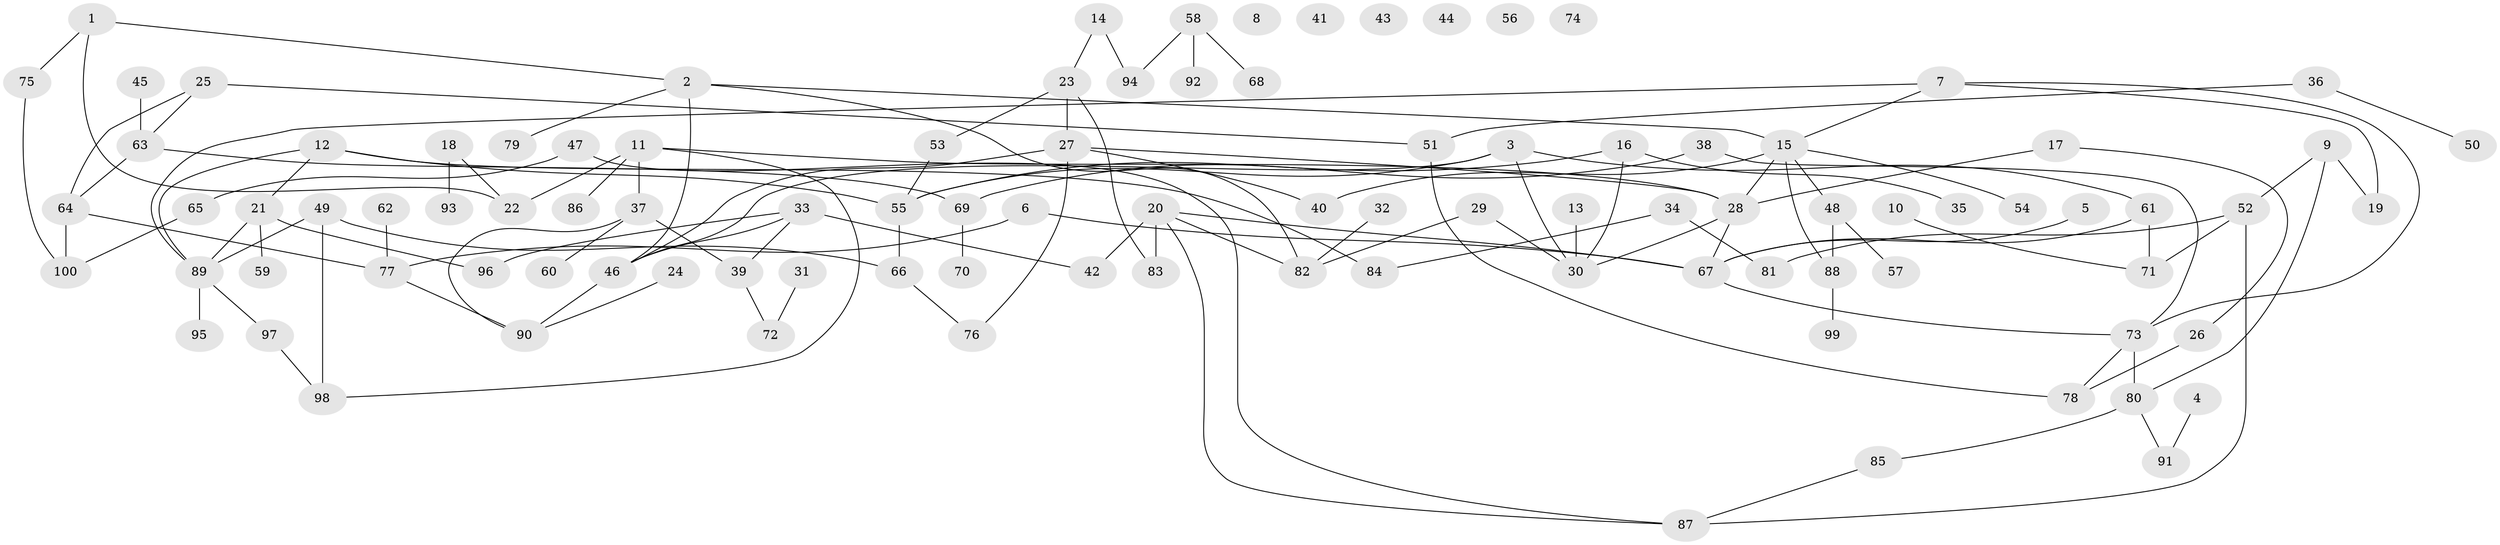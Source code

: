 // coarse degree distribution, {3: 0.2, 4: 0.12307692307692308, 7: 0.046153846153846156, 1: 0.18461538461538463, 5: 0.12307692307692308, 2: 0.2153846153846154, 0: 0.09230769230769231, 6: 0.015384615384615385}
// Generated by graph-tools (version 1.1) at 2025/23/03/03/25 07:23:24]
// undirected, 100 vertices, 127 edges
graph export_dot {
graph [start="1"]
  node [color=gray90,style=filled];
  1;
  2;
  3;
  4;
  5;
  6;
  7;
  8;
  9;
  10;
  11;
  12;
  13;
  14;
  15;
  16;
  17;
  18;
  19;
  20;
  21;
  22;
  23;
  24;
  25;
  26;
  27;
  28;
  29;
  30;
  31;
  32;
  33;
  34;
  35;
  36;
  37;
  38;
  39;
  40;
  41;
  42;
  43;
  44;
  45;
  46;
  47;
  48;
  49;
  50;
  51;
  52;
  53;
  54;
  55;
  56;
  57;
  58;
  59;
  60;
  61;
  62;
  63;
  64;
  65;
  66;
  67;
  68;
  69;
  70;
  71;
  72;
  73;
  74;
  75;
  76;
  77;
  78;
  79;
  80;
  81;
  82;
  83;
  84;
  85;
  86;
  87;
  88;
  89;
  90;
  91;
  92;
  93;
  94;
  95;
  96;
  97;
  98;
  99;
  100;
  1 -- 2;
  1 -- 22;
  1 -- 75;
  2 -- 15;
  2 -- 46;
  2 -- 79;
  2 -- 82;
  3 -- 30;
  3 -- 46;
  3 -- 55;
  3 -- 61;
  4 -- 91;
  5 -- 67;
  6 -- 67;
  6 -- 77;
  7 -- 15;
  7 -- 19;
  7 -- 73;
  7 -- 89;
  9 -- 19;
  9 -- 52;
  9 -- 80;
  10 -- 71;
  11 -- 22;
  11 -- 28;
  11 -- 37;
  11 -- 86;
  11 -- 98;
  12 -- 21;
  12 -- 55;
  12 -- 84;
  12 -- 89;
  13 -- 30;
  14 -- 23;
  14 -- 94;
  15 -- 28;
  15 -- 40;
  15 -- 48;
  15 -- 54;
  15 -- 88;
  16 -- 30;
  16 -- 35;
  16 -- 55;
  17 -- 26;
  17 -- 28;
  18 -- 22;
  18 -- 93;
  20 -- 42;
  20 -- 67;
  20 -- 82;
  20 -- 83;
  20 -- 87;
  21 -- 59;
  21 -- 89;
  21 -- 96;
  23 -- 27;
  23 -- 53;
  23 -- 83;
  24 -- 90;
  25 -- 51;
  25 -- 63;
  25 -- 64;
  26 -- 78;
  27 -- 28;
  27 -- 40;
  27 -- 46;
  27 -- 76;
  28 -- 30;
  28 -- 67;
  29 -- 30;
  29 -- 82;
  31 -- 72;
  32 -- 82;
  33 -- 39;
  33 -- 42;
  33 -- 46;
  33 -- 96;
  34 -- 81;
  34 -- 84;
  36 -- 50;
  36 -- 51;
  37 -- 39;
  37 -- 60;
  37 -- 90;
  38 -- 69;
  38 -- 73;
  39 -- 72;
  45 -- 63;
  46 -- 90;
  47 -- 65;
  47 -- 87;
  48 -- 57;
  48 -- 88;
  49 -- 66;
  49 -- 89;
  49 -- 98;
  51 -- 78;
  52 -- 71;
  52 -- 81;
  52 -- 87;
  53 -- 55;
  55 -- 66;
  58 -- 68;
  58 -- 92;
  58 -- 94;
  61 -- 67;
  61 -- 71;
  62 -- 77;
  63 -- 64;
  63 -- 69;
  64 -- 77;
  64 -- 100;
  65 -- 100;
  66 -- 76;
  67 -- 73;
  69 -- 70;
  73 -- 78;
  73 -- 80;
  75 -- 100;
  77 -- 90;
  80 -- 85;
  80 -- 91;
  85 -- 87;
  88 -- 99;
  89 -- 95;
  89 -- 97;
  97 -- 98;
}

